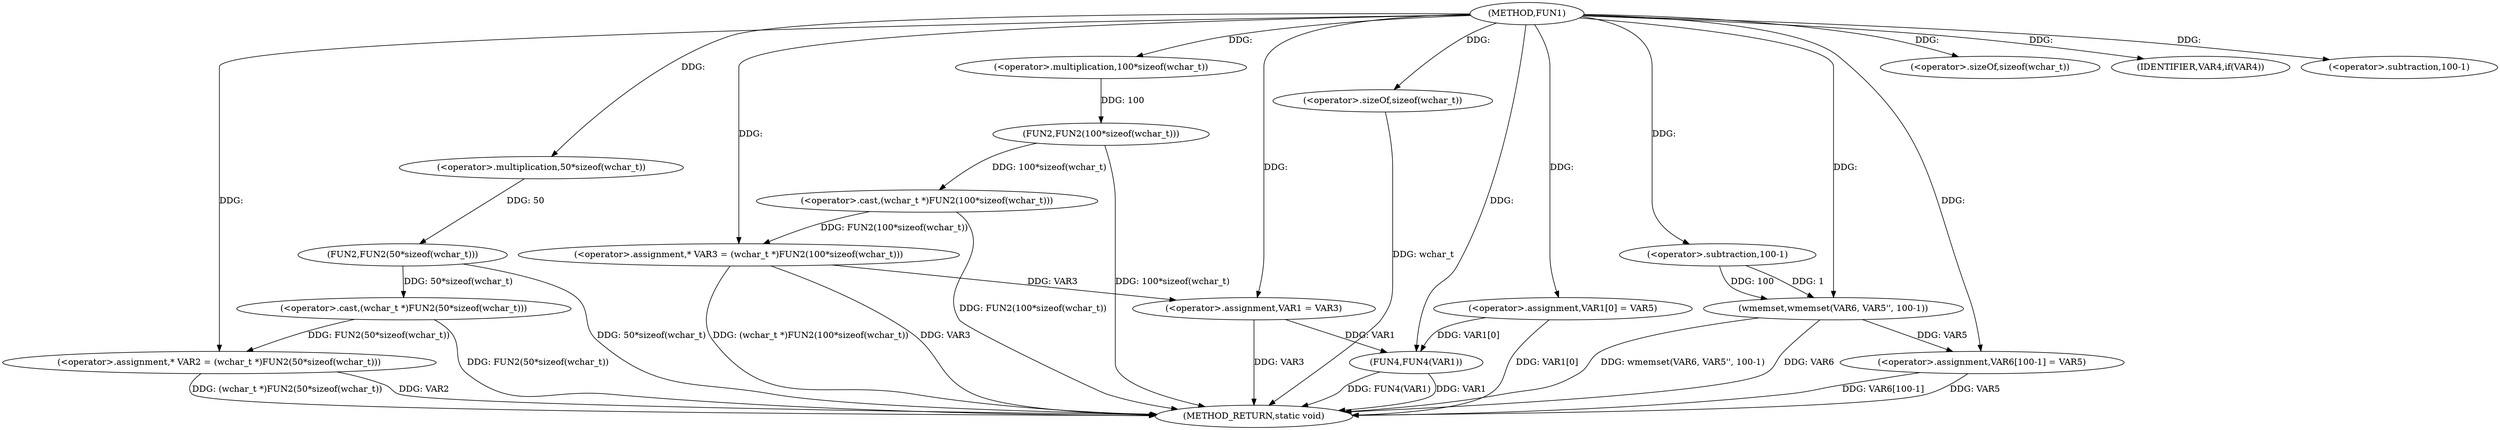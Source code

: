 digraph FUN1 {  
"1000100" [label = "(METHOD,FUN1)" ]
"1000151" [label = "(METHOD_RETURN,static void)" ]
"1000104" [label = "(<operator>.assignment,* VAR2 = (wchar_t *)FUN2(50*sizeof(wchar_t)))" ]
"1000106" [label = "(<operator>.cast,(wchar_t *)FUN2(50*sizeof(wchar_t)))" ]
"1000108" [label = "(FUN2,FUN2(50*sizeof(wchar_t)))" ]
"1000109" [label = "(<operator>.multiplication,50*sizeof(wchar_t))" ]
"1000111" [label = "(<operator>.sizeOf,sizeof(wchar_t))" ]
"1000114" [label = "(<operator>.assignment,* VAR3 = (wchar_t *)FUN2(100*sizeof(wchar_t)))" ]
"1000116" [label = "(<operator>.cast,(wchar_t *)FUN2(100*sizeof(wchar_t)))" ]
"1000118" [label = "(FUN2,FUN2(100*sizeof(wchar_t)))" ]
"1000119" [label = "(<operator>.multiplication,100*sizeof(wchar_t))" ]
"1000121" [label = "(<operator>.sizeOf,sizeof(wchar_t))" ]
"1000124" [label = "(IDENTIFIER,VAR4,if(VAR4))" ]
"1000126" [label = "(<operator>.assignment,VAR1 = VAR3)" ]
"1000129" [label = "(<operator>.assignment,VAR1[0] = VAR5)" ]
"1000136" [label = "(wmemset,wmemset(VAR6, VAR5'', 100-1))" ]
"1000139" [label = "(<operator>.subtraction,100-1)" ]
"1000142" [label = "(<operator>.assignment,VAR6[100-1] = VAR5)" ]
"1000145" [label = "(<operator>.subtraction,100-1)" ]
"1000149" [label = "(FUN4,FUN4(VAR1))" ]
  "1000106" -> "1000151"  [ label = "DDG: FUN2(50*sizeof(wchar_t))"] 
  "1000104" -> "1000151"  [ label = "DDG: VAR2"] 
  "1000116" -> "1000151"  [ label = "DDG: FUN2(100*sizeof(wchar_t))"] 
  "1000149" -> "1000151"  [ label = "DDG: VAR1"] 
  "1000126" -> "1000151"  [ label = "DDG: VAR3"] 
  "1000118" -> "1000151"  [ label = "DDG: 100*sizeof(wchar_t)"] 
  "1000114" -> "1000151"  [ label = "DDG: (wchar_t *)FUN2(100*sizeof(wchar_t))"] 
  "1000129" -> "1000151"  [ label = "DDG: VAR1[0]"] 
  "1000114" -> "1000151"  [ label = "DDG: VAR3"] 
  "1000149" -> "1000151"  [ label = "DDG: FUN4(VAR1)"] 
  "1000142" -> "1000151"  [ label = "DDG: VAR5"] 
  "1000142" -> "1000151"  [ label = "DDG: VAR6[100-1]"] 
  "1000136" -> "1000151"  [ label = "DDG: wmemset(VAR6, VAR5'', 100-1)"] 
  "1000121" -> "1000151"  [ label = "DDG: wchar_t"] 
  "1000136" -> "1000151"  [ label = "DDG: VAR6"] 
  "1000104" -> "1000151"  [ label = "DDG: (wchar_t *)FUN2(50*sizeof(wchar_t))"] 
  "1000108" -> "1000151"  [ label = "DDG: 50*sizeof(wchar_t)"] 
  "1000106" -> "1000104"  [ label = "DDG: FUN2(50*sizeof(wchar_t))"] 
  "1000100" -> "1000104"  [ label = "DDG: "] 
  "1000108" -> "1000106"  [ label = "DDG: 50*sizeof(wchar_t)"] 
  "1000109" -> "1000108"  [ label = "DDG: 50"] 
  "1000100" -> "1000109"  [ label = "DDG: "] 
  "1000100" -> "1000111"  [ label = "DDG: "] 
  "1000116" -> "1000114"  [ label = "DDG: FUN2(100*sizeof(wchar_t))"] 
  "1000100" -> "1000114"  [ label = "DDG: "] 
  "1000118" -> "1000116"  [ label = "DDG: 100*sizeof(wchar_t)"] 
  "1000119" -> "1000118"  [ label = "DDG: 100"] 
  "1000100" -> "1000119"  [ label = "DDG: "] 
  "1000100" -> "1000121"  [ label = "DDG: "] 
  "1000100" -> "1000124"  [ label = "DDG: "] 
  "1000114" -> "1000126"  [ label = "DDG: VAR3"] 
  "1000100" -> "1000126"  [ label = "DDG: "] 
  "1000100" -> "1000129"  [ label = "DDG: "] 
  "1000100" -> "1000136"  [ label = "DDG: "] 
  "1000139" -> "1000136"  [ label = "DDG: 100"] 
  "1000139" -> "1000136"  [ label = "DDG: 1"] 
  "1000100" -> "1000139"  [ label = "DDG: "] 
  "1000136" -> "1000142"  [ label = "DDG: VAR5"] 
  "1000100" -> "1000142"  [ label = "DDG: "] 
  "1000100" -> "1000145"  [ label = "DDG: "] 
  "1000129" -> "1000149"  [ label = "DDG: VAR1[0]"] 
  "1000126" -> "1000149"  [ label = "DDG: VAR1"] 
  "1000100" -> "1000149"  [ label = "DDG: "] 
}
